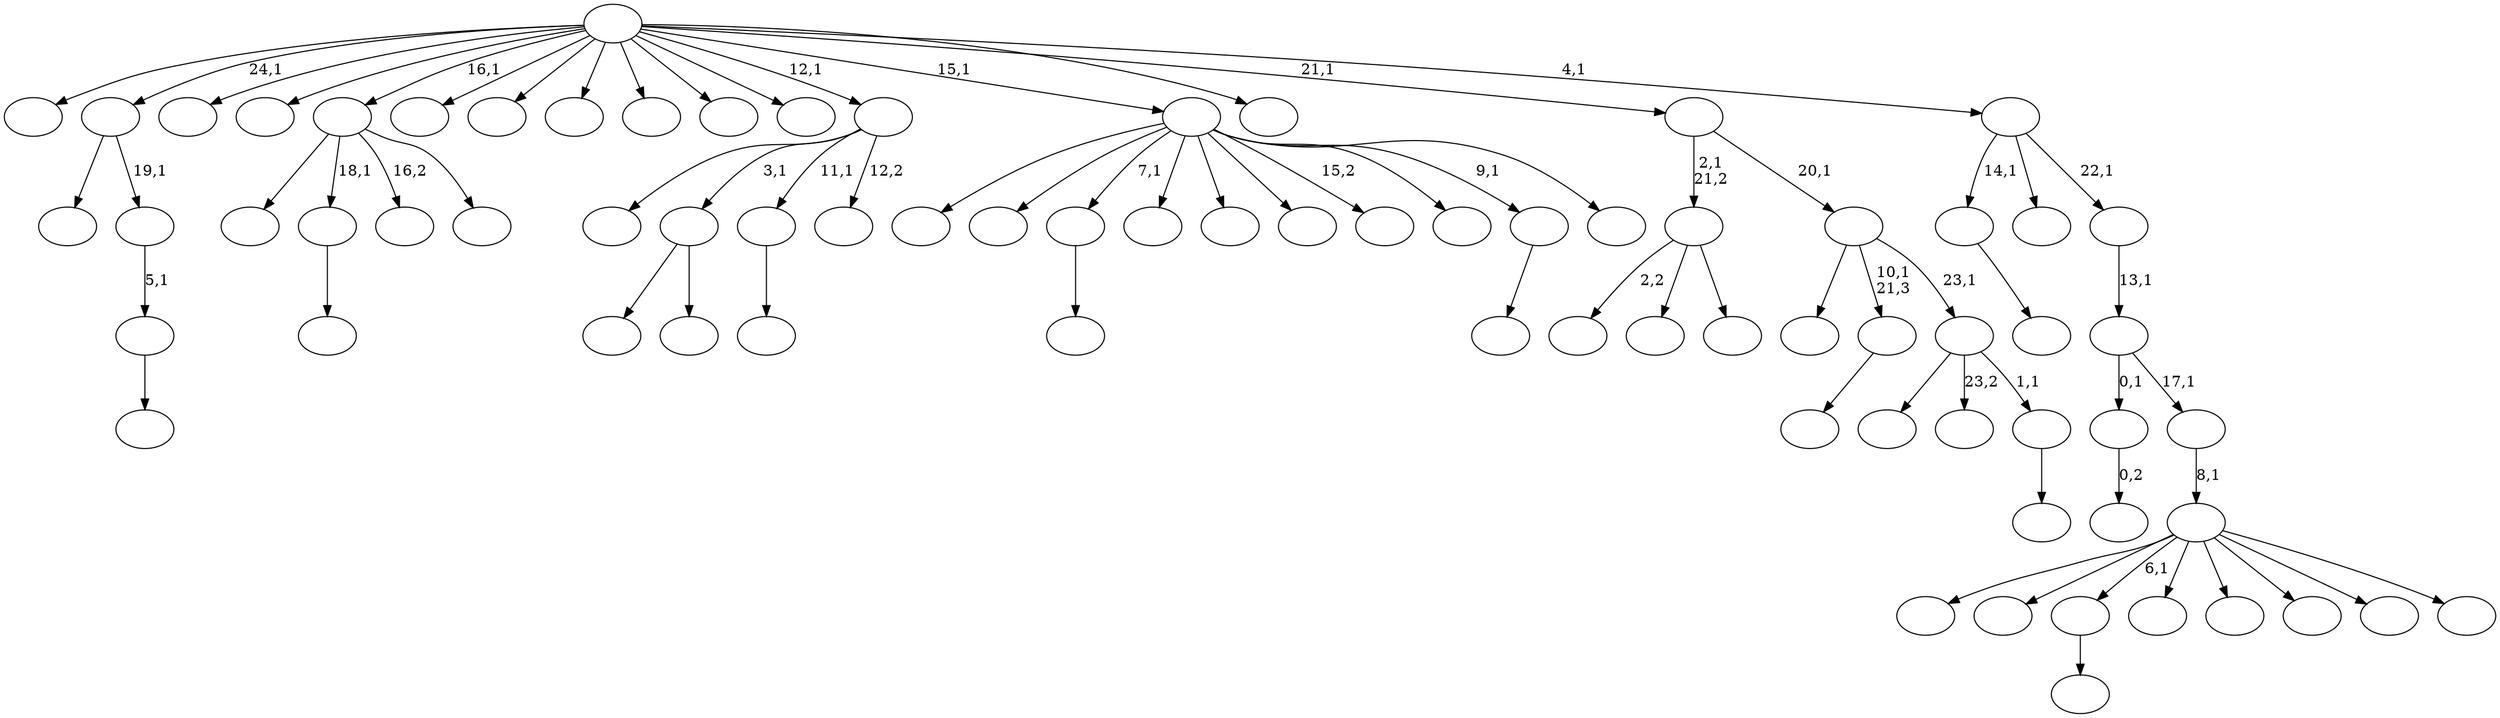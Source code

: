 digraph T {
	75 [label=""]
	74 [label=""]
	73 [label=""]
	72 [label=""]
	71 [label=""]
	70 [label=""]
	69 [label=""]
	68 [label=""]
	67 [label=""]
	66 [label=""]
	65 [label=""]
	64 [label=""]
	63 [label=""]
	62 [label=""]
	61 [label=""]
	60 [label=""]
	59 [label=""]
	58 [label=""]
	57 [label=""]
	56 [label=""]
	55 [label=""]
	54 [label=""]
	53 [label=""]
	52 [label=""]
	51 [label=""]
	50 [label=""]
	49 [label=""]
	48 [label=""]
	47 [label=""]
	46 [label=""]
	45 [label=""]
	44 [label=""]
	43 [label=""]
	42 [label=""]
	41 [label=""]
	40 [label=""]
	39 [label=""]
	38 [label=""]
	37 [label=""]
	36 [label=""]
	35 [label=""]
	34 [label=""]
	33 [label=""]
	32 [label=""]
	31 [label=""]
	30 [label=""]
	29 [label=""]
	28 [label=""]
	27 [label=""]
	26 [label=""]
	25 [label=""]
	24 [label=""]
	23 [label=""]
	22 [label=""]
	21 [label=""]
	20 [label=""]
	19 [label=""]
	18 [label=""]
	17 [label=""]
	16 [label=""]
	15 [label=""]
	14 [label=""]
	13 [label=""]
	12 [label=""]
	11 [label=""]
	10 [label=""]
	9 [label=""]
	8 [label=""]
	7 [label=""]
	6 [label=""]
	5 [label=""]
	4 [label=""]
	3 [label=""]
	2 [label=""]
	1 [label=""]
	0 [label=""]
	69 -> 70 [label=""]
	63 -> 64 [label=""]
	62 -> 63 [label="5,1"]
	61 -> 68 [label=""]
	61 -> 62 [label="19,1"]
	58 -> 59 [label=""]
	50 -> 51 [label="0,2"]
	47 -> 71 [label=""]
	47 -> 69 [label="18,1"]
	47 -> 65 [label="16,2"]
	47 -> 48 [label=""]
	45 -> 46 [label=""]
	41 -> 42 [label=""]
	39 -> 40 [label=""]
	36 -> 73 [label="2,2"]
	36 -> 57 [label=""]
	36 -> 37 [label=""]
	33 -> 54 [label=""]
	33 -> 34 [label=""]
	30 -> 31 [label=""]
	18 -> 55 [label=""]
	18 -> 33 [label="3,1"]
	18 -> 30 [label="11,1"]
	18 -> 19 [label="12,2"]
	15 -> 16 [label=""]
	13 -> 74 [label=""]
	13 -> 67 [label=""]
	13 -> 41 [label="7,1"]
	13 -> 32 [label=""]
	13 -> 29 [label=""]
	13 -> 28 [label=""]
	13 -> 24 [label="15,2"]
	13 -> 17 [label=""]
	13 -> 15 [label="9,1"]
	13 -> 14 [label=""]
	10 -> 11 [label=""]
	9 -> 49 [label=""]
	9 -> 22 [label="23,2"]
	9 -> 10 [label="1,1"]
	8 -> 60 [label=""]
	8 -> 45 [label="10,1\n21,3"]
	8 -> 9 [label="23,1"]
	7 -> 36 [label="2,1\n21,2"]
	7 -> 8 [label="20,1"]
	5 -> 75 [label=""]
	5 -> 72 [label=""]
	5 -> 58 [label="6,1"]
	5 -> 53 [label=""]
	5 -> 38 [label=""]
	5 -> 27 [label=""]
	5 -> 20 [label=""]
	5 -> 6 [label=""]
	4 -> 5 [label="8,1"]
	3 -> 50 [label="0,1"]
	3 -> 4 [label="17,1"]
	2 -> 3 [label="13,1"]
	1 -> 39 [label="14,1"]
	1 -> 21 [label=""]
	1 -> 2 [label="22,1"]
	0 -> 66 [label=""]
	0 -> 61 [label="24,1"]
	0 -> 56 [label=""]
	0 -> 52 [label=""]
	0 -> 47 [label="16,1"]
	0 -> 44 [label=""]
	0 -> 43 [label=""]
	0 -> 35 [label=""]
	0 -> 26 [label=""]
	0 -> 25 [label=""]
	0 -> 23 [label=""]
	0 -> 18 [label="12,1"]
	0 -> 13 [label="15,1"]
	0 -> 12 [label=""]
	0 -> 7 [label="21,1"]
	0 -> 1 [label="4,1"]
}
